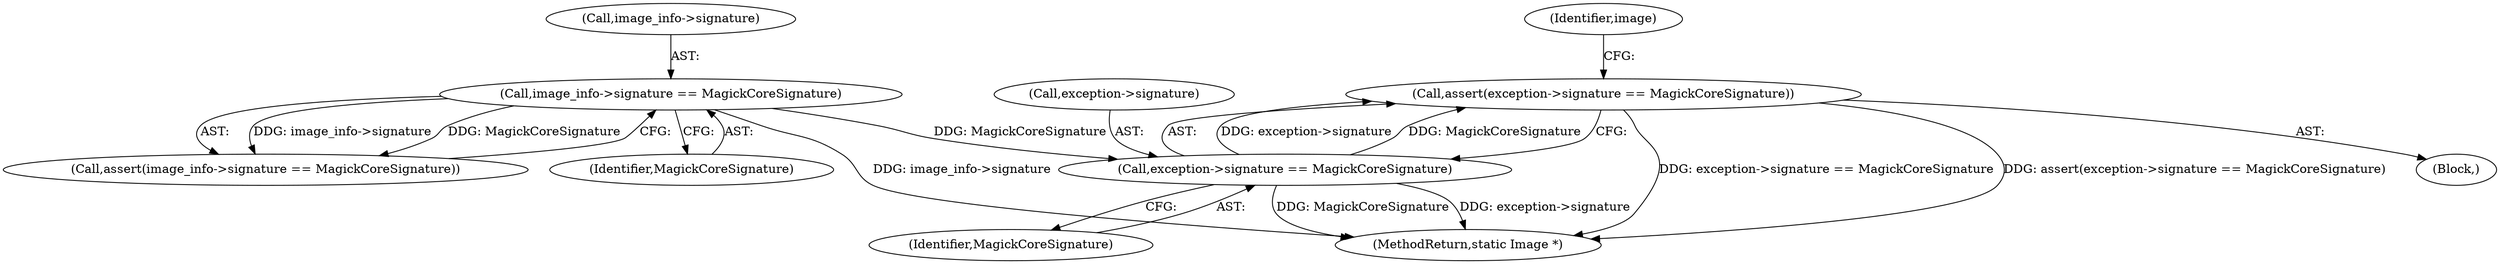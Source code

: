 digraph "0_ImageMagick_9fd10cf630832b36a588c1545d8736539b2f1fb5@API" {
"1000177" [label="(Call,assert(exception->signature == MagickCoreSignature))"];
"1000178" [label="(Call,exception->signature == MagickCoreSignature)"];
"1000151" [label="(Call,image_info->signature == MagickCoreSignature)"];
"1000177" [label="(Call,assert(exception->signature == MagickCoreSignature))"];
"1000179" [label="(Call,exception->signature)"];
"1000178" [label="(Call,exception->signature == MagickCoreSignature)"];
"1000150" [label="(Call,assert(image_info->signature == MagickCoreSignature))"];
"1000119" [label="(Block,)"];
"1000155" [label="(Identifier,MagickCoreSignature)"];
"1000151" [label="(Call,image_info->signature == MagickCoreSignature)"];
"1000152" [label="(Call,image_info->signature)"];
"1001657" [label="(MethodReturn,static Image *)"];
"1000184" [label="(Identifier,image)"];
"1000182" [label="(Identifier,MagickCoreSignature)"];
"1000177" -> "1000119"  [label="AST: "];
"1000177" -> "1000178"  [label="CFG: "];
"1000178" -> "1000177"  [label="AST: "];
"1000184" -> "1000177"  [label="CFG: "];
"1000177" -> "1001657"  [label="DDG: exception->signature == MagickCoreSignature"];
"1000177" -> "1001657"  [label="DDG: assert(exception->signature == MagickCoreSignature)"];
"1000178" -> "1000177"  [label="DDG: exception->signature"];
"1000178" -> "1000177"  [label="DDG: MagickCoreSignature"];
"1000178" -> "1000182"  [label="CFG: "];
"1000179" -> "1000178"  [label="AST: "];
"1000182" -> "1000178"  [label="AST: "];
"1000178" -> "1001657"  [label="DDG: MagickCoreSignature"];
"1000178" -> "1001657"  [label="DDG: exception->signature"];
"1000151" -> "1000178"  [label="DDG: MagickCoreSignature"];
"1000151" -> "1000150"  [label="AST: "];
"1000151" -> "1000155"  [label="CFG: "];
"1000152" -> "1000151"  [label="AST: "];
"1000155" -> "1000151"  [label="AST: "];
"1000150" -> "1000151"  [label="CFG: "];
"1000151" -> "1001657"  [label="DDG: image_info->signature"];
"1000151" -> "1000150"  [label="DDG: image_info->signature"];
"1000151" -> "1000150"  [label="DDG: MagickCoreSignature"];
}
